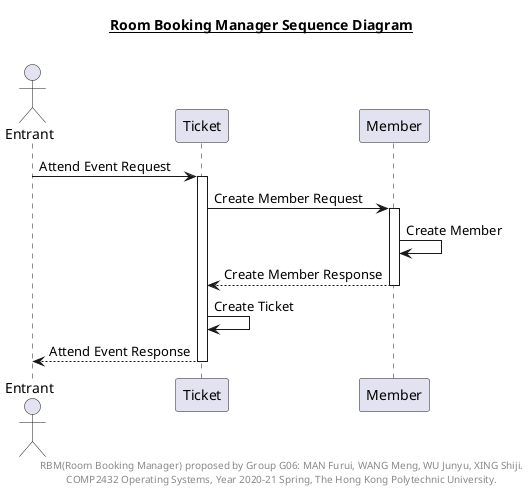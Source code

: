 @startuml
title __Room Booking Manager Sequence Diagram__\n
actor Entrant

Entrant -> Ticket : Attend Event Request

activate Ticket
Ticket -> Member : Create Member Request

activate Member
Member -> Member : Create Member
Ticket <-- Member : Create Member Response
deactivate Member

Ticket -> Ticket : Create Ticket
Entrant <-- Ticket : Attend Event Response
deactivate Ticket

right footer
RBM(Room Booking Manager) proposed by Group G06: MAN Furui, WANG Meng, WU Junyu, XING Shiji.
COMP2432 Operating Systems, Year 2020-21 Spring, The Hong Kong Polytechnic University.
endfooter

@enduml